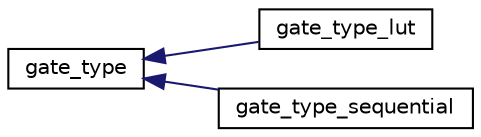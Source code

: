digraph "Graphical Class Hierarchy"
{
  edge [fontname="Helvetica",fontsize="10",labelfontname="Helvetica",labelfontsize="10"];
  node [fontname="Helvetica",fontsize="10",shape=record];
  rankdir="LR";
  Node0 [label="gate_type",height=0.2,width=0.4,color="black", fillcolor="white", style="filled",URL="$d0/d31/classgate__type.html"];
  Node0 -> Node1 [dir="back",color="midnightblue",fontsize="10",style="solid",fontname="Helvetica"];
  Node1 [label="gate_type_lut",height=0.2,width=0.4,color="black", fillcolor="white", style="filled",URL="$de/ded/classgate__type__lut.html"];
  Node0 -> Node2 [dir="back",color="midnightblue",fontsize="10",style="solid",fontname="Helvetica"];
  Node2 [label="gate_type_sequential",height=0.2,width=0.4,color="black", fillcolor="white", style="filled",URL="$de/d46/classgate__type__sequential.html"];
}
